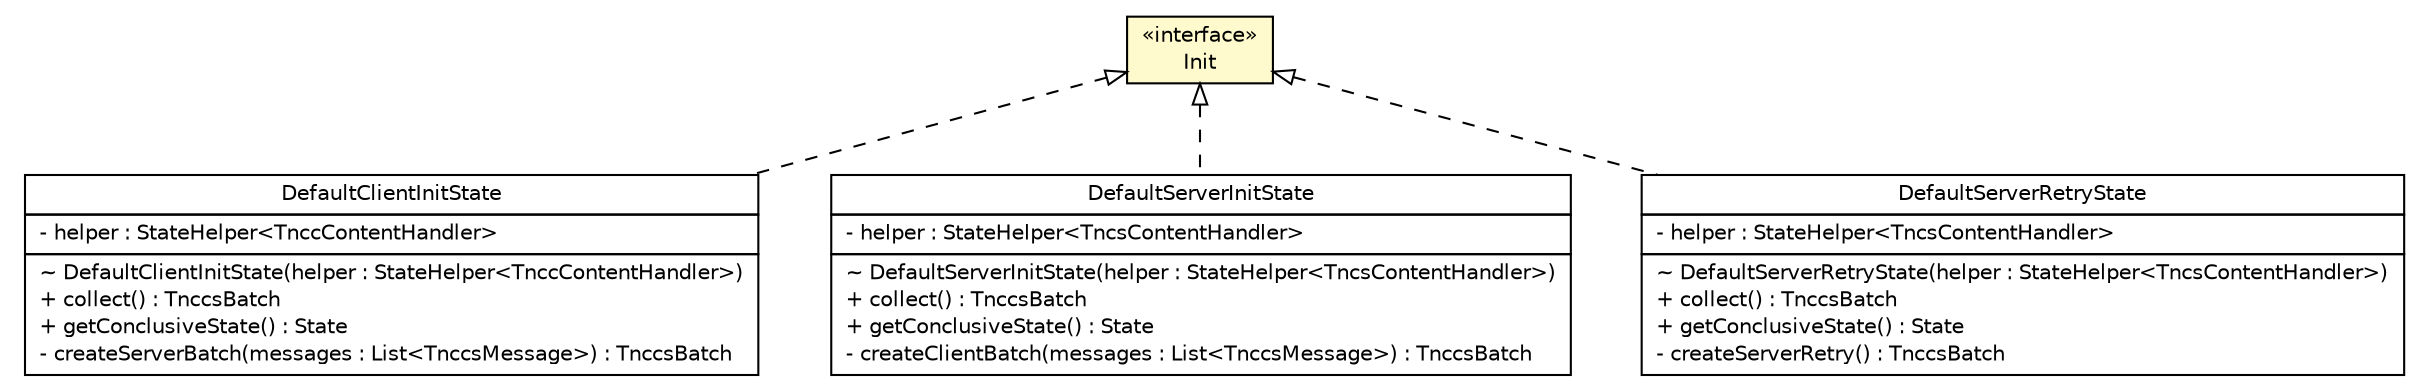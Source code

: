 #!/usr/local/bin/dot
#
# Class diagram 
# Generated by UMLGraph version R5_6 (http://www.umlgraph.org/)
#

digraph G {
	edge [fontname="Helvetica",fontsize=10,labelfontname="Helvetica",labelfontsize=10];
	node [fontname="Helvetica",fontsize=10,shape=plaintext];
	nodesep=0.25;
	ranksep=0.5;
	// de.hsbremen.tc.tnc.tnccs.session.statemachine.Init
	c25826 [label=<<table title="de.hsbremen.tc.tnc.tnccs.session.statemachine.Init" border="0" cellborder="1" cellspacing="0" cellpadding="2" port="p" bgcolor="lemonChiffon" href="./Init.html">
		<tr><td><table border="0" cellspacing="0" cellpadding="1">
<tr><td align="center" balign="center"> &#171;interface&#187; </td></tr>
<tr><td align="center" balign="center"> Init </td></tr>
		</table></td></tr>
		</table>>, URL="./Init.html", fontname="Helvetica", fontcolor="black", fontsize=10.0];
	// de.hsbremen.tc.tnc.tnccs.session.statemachine.simple.DefaultClientInitState
	c25847 [label=<<table title="de.hsbremen.tc.tnc.tnccs.session.statemachine.simple.DefaultClientInitState" border="0" cellborder="1" cellspacing="0" cellpadding="2" port="p" href="./simple/DefaultClientInitState.html">
		<tr><td><table border="0" cellspacing="0" cellpadding="1">
<tr><td align="center" balign="center"> DefaultClientInitState </td></tr>
		</table></td></tr>
		<tr><td><table border="0" cellspacing="0" cellpadding="1">
<tr><td align="left" balign="left"> - helper : StateHelper&lt;TnccContentHandler&gt; </td></tr>
		</table></td></tr>
		<tr><td><table border="0" cellspacing="0" cellpadding="1">
<tr><td align="left" balign="left"> ~ DefaultClientInitState(helper : StateHelper&lt;TnccContentHandler&gt;) </td></tr>
<tr><td align="left" balign="left"> + collect() : TnccsBatch </td></tr>
<tr><td align="left" balign="left"> + getConclusiveState() : State </td></tr>
<tr><td align="left" balign="left"> - createServerBatch(messages : List&lt;TnccsMessage&gt;) : TnccsBatch </td></tr>
		</table></td></tr>
		</table>>, URL="./simple/DefaultClientInitState.html", fontname="Helvetica", fontcolor="black", fontsize=10.0];
	// de.hsbremen.tc.tnc.tnccs.session.statemachine.simple.DefaultServerInitState
	c25855 [label=<<table title="de.hsbremen.tc.tnc.tnccs.session.statemachine.simple.DefaultServerInitState" border="0" cellborder="1" cellspacing="0" cellpadding="2" port="p" href="./simple/DefaultServerInitState.html">
		<tr><td><table border="0" cellspacing="0" cellpadding="1">
<tr><td align="center" balign="center"> DefaultServerInitState </td></tr>
		</table></td></tr>
		<tr><td><table border="0" cellspacing="0" cellpadding="1">
<tr><td align="left" balign="left"> - helper : StateHelper&lt;TncsContentHandler&gt; </td></tr>
		</table></td></tr>
		<tr><td><table border="0" cellspacing="0" cellpadding="1">
<tr><td align="left" balign="left"> ~ DefaultServerInitState(helper : StateHelper&lt;TncsContentHandler&gt;) </td></tr>
<tr><td align="left" balign="left"> + collect() : TnccsBatch </td></tr>
<tr><td align="left" balign="left"> + getConclusiveState() : State </td></tr>
<tr><td align="left" balign="left"> - createClientBatch(messages : List&lt;TnccsMessage&gt;) : TnccsBatch </td></tr>
		</table></td></tr>
		</table>>, URL="./simple/DefaultServerInitState.html", fontname="Helvetica", fontcolor="black", fontsize=10.0];
	// de.hsbremen.tc.tnc.tnccs.session.statemachine.simple.DefaultServerRetryState
	c25856 [label=<<table title="de.hsbremen.tc.tnc.tnccs.session.statemachine.simple.DefaultServerRetryState" border="0" cellborder="1" cellspacing="0" cellpadding="2" port="p" href="./simple/DefaultServerRetryState.html">
		<tr><td><table border="0" cellspacing="0" cellpadding="1">
<tr><td align="center" balign="center"> DefaultServerRetryState </td></tr>
		</table></td></tr>
		<tr><td><table border="0" cellspacing="0" cellpadding="1">
<tr><td align="left" balign="left"> - helper : StateHelper&lt;TncsContentHandler&gt; </td></tr>
		</table></td></tr>
		<tr><td><table border="0" cellspacing="0" cellpadding="1">
<tr><td align="left" balign="left"> ~ DefaultServerRetryState(helper : StateHelper&lt;TncsContentHandler&gt;) </td></tr>
<tr><td align="left" balign="left"> + collect() : TnccsBatch </td></tr>
<tr><td align="left" balign="left"> + getConclusiveState() : State </td></tr>
<tr><td align="left" balign="left"> - createServerRetry() : TnccsBatch </td></tr>
		</table></td></tr>
		</table>>, URL="./simple/DefaultServerRetryState.html", fontname="Helvetica", fontcolor="black", fontsize=10.0];
	//de.hsbremen.tc.tnc.tnccs.session.statemachine.simple.DefaultClientInitState implements de.hsbremen.tc.tnc.tnccs.session.statemachine.Init
	c25826:p -> c25847:p [dir=back,arrowtail=empty,style=dashed];
	//de.hsbremen.tc.tnc.tnccs.session.statemachine.simple.DefaultServerInitState implements de.hsbremen.tc.tnc.tnccs.session.statemachine.Init
	c25826:p -> c25855:p [dir=back,arrowtail=empty,style=dashed];
	//de.hsbremen.tc.tnc.tnccs.session.statemachine.simple.DefaultServerRetryState implements de.hsbremen.tc.tnc.tnccs.session.statemachine.Init
	c25826:p -> c25856:p [dir=back,arrowtail=empty,style=dashed];
}

